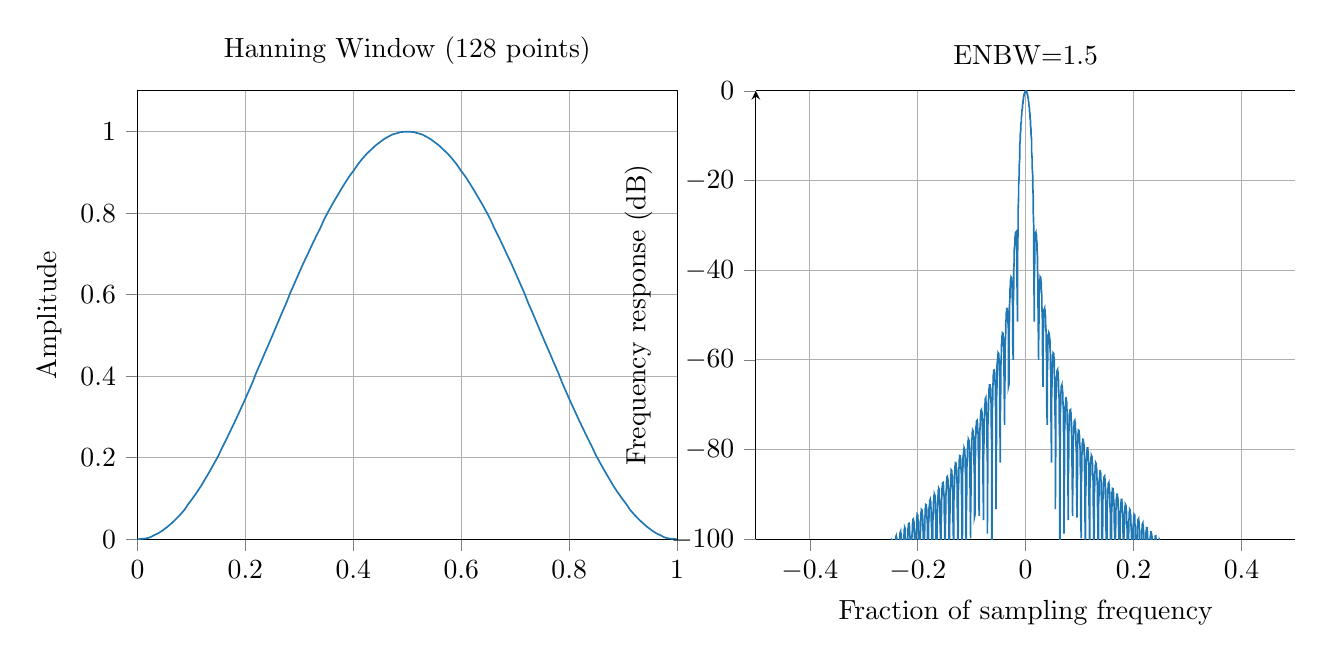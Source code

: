% This file was created by matplotlib2tikz v0.6.18.
\begin{tikzpicture}

\definecolor{color0}{rgb}{0.122,0.467,0.706}

\begin{groupplot}[group style={group size=2 by 1}]
\nextgroupplot[
tick align=outside,
tick pos=left,
title={Hanning Window (128 points)},
x grid style={white!69.02!black},
xmajorgrids,
xmin=0, xmax=1,
y grid style={white!69.02!black},
ylabel={Amplitude},
ymajorgrids,
ymin=0, ymax=1.1
]
\addplot [semithick, color0, forget plot]
table [row sep=\\]{%
0	0 \\
0.008	0.001 \\
0.016	0.002 \\
0.024	0.005 \\
0.031	0.01 \\
0.039	0.015 \\
0.047	0.022 \\
0.055	0.03 \\
0.063	0.039 \\
0.071	0.049 \\
0.079	0.06 \\
0.087	0.072 \\
0.094	0.086 \\
0.102	0.1 \\
0.11	0.115 \\
0.118	0.131 \\
0.126	0.149 \\
0.134	0.167 \\
0.142	0.186 \\
0.15	0.205 \\
0.157	0.225 \\
0.165	0.246 \\
0.173	0.268 \\
0.181	0.29 \\
0.189	0.313 \\
0.197	0.336 \\
0.205	0.36 \\
0.213	0.384 \\
0.22	0.408 \\
0.228	0.432 \\
0.236	0.457 \\
0.244	0.481 \\
0.252	0.506 \\
0.26	0.531 \\
0.268	0.556 \\
0.276	0.58 \\
0.283	0.604 \\
0.291	0.628 \\
0.299	0.652 \\
0.307	0.676 \\
0.315	0.698 \\
0.323	0.721 \\
0.331	0.743 \\
0.339	0.764 \\
0.346	0.785 \\
0.354	0.805 \\
0.362	0.824 \\
0.37	0.842 \\
0.378	0.86 \\
0.386	0.877 \\
0.394	0.893 \\
0.402	0.907 \\
0.409	0.921 \\
0.417	0.934 \\
0.425	0.946 \\
0.433	0.956 \\
0.441	0.966 \\
0.449	0.974 \\
0.457	0.982 \\
0.465	0.988 \\
0.472	0.993 \\
0.48	0.996 \\
0.488	0.999 \\
0.496	1.0 \\
0.504	1.0 \\
0.512	0.999 \\
0.52	0.996 \\
0.528	0.993 \\
0.535	0.988 \\
0.543	0.982 \\
0.551	0.974 \\
0.559	0.966 \\
0.567	0.956 \\
0.575	0.946 \\
0.583	0.934 \\
0.591	0.921 \\
0.598	0.907 \\
0.606	0.893 \\
0.614	0.877 \\
0.622	0.86 \\
0.63	0.842 \\
0.638	0.824 \\
0.646	0.805 \\
0.654	0.785 \\
0.661	0.764 \\
0.669	0.743 \\
0.677	0.721 \\
0.685	0.698 \\
0.693	0.676 \\
0.701	0.652 \\
0.709	0.628 \\
0.717	0.604 \\
0.724	0.58 \\
0.732	0.556 \\
0.74	0.531 \\
0.748	0.506 \\
0.756	0.481 \\
0.764	0.457 \\
0.772	0.432 \\
0.78	0.408 \\
0.787	0.384 \\
0.795	0.36 \\
0.803	0.336 \\
0.811	0.313 \\
0.819	0.29 \\
0.827	0.268 \\
0.835	0.246 \\
0.843	0.225 \\
0.85	0.205 \\
0.858	0.186 \\
0.866	0.167 \\
0.874	0.149 \\
0.882	0.131 \\
0.89	0.115 \\
0.898	0.1 \\
0.906	0.086 \\
0.913	0.072 \\
0.921	0.06 \\
0.929	0.049 \\
0.937	0.039 \\
0.945	0.03 \\
0.953	0.022 \\
0.961	0.015 \\
0.969	0.01 \\
0.976	0.005 \\
0.984	0.002 \\
0.992	0.001 \\
1	0 \\
};
\nextgroupplot[
axis y line=right,
tick align=outside,
tick pos=left,
title={ENBW=1.5},
x grid style={white!69.02!black},
xlabel={Fraction of sampling frequency},
xmajorgrids,
xmin=-0.5, xmax=0.5,
y grid style={white!69.02!black},
ylabel={Frequency response (dB)},
ymajorgrids,
ymin=-100, ymax=0
]
\addplot [semithick, color0, forget plot]
table [row sep=\\]{%
-0.5	-inf \\
-0.5	-162.788 \\
-0.499	-157.278 \\
-0.499	-154.656 \\
-0.498	-153.538 \\
-0.498	-153.649 \\
-0.497	-155.211 \\
-0.497	-159.458 \\
-0.496	-182.781 \\
-0.496	-158.356 \\
-0.495	-151.292 \\
-0.495	-147.12 \\
-0.494	-144.208 \\
-0.494	-142.06 \\
-0.493	-140.462 \\
-0.493	-139.305 \\
-0.492	-138.536 \\
-0.492	-138.132 \\
-0.491	-138.1 \\
-0.491	-138.477 \\
-0.49	-139.343 \\
-0.49	-140.866 \\
-0.489	-143.428 \\
-0.489	-148.155 \\
-0.488	-163.684 \\
-0.488	-150.709 \\
-0.487	-143.534 \\
-0.487	-139.644 \\
-0.486	-137.058 \\
-0.486	-135.225 \\
-0.485	-133.919 \\
-0.485	-133.03 \\
-0.484	-132.502 \\
-0.484	-132.315 \\
-0.483	-132.475 \\
-0.483	-133.017 \\
-0.482	-134.017 \\
-0.482	-135.631 \\
-0.481	-138.2 \\
-0.481	-142.684 \\
-0.48	-154.785 \\
-0.48	-147.84 \\
-0.479	-139.941 \\
-0.479	-135.931 \\
-0.479	-133.338 \\
-0.478	-131.537 \\
-0.478	-130.277 \\
-0.477	-129.437 \\
-0.477	-128.958 \\
-0.476	-128.817 \\
-0.476	-129.016 \\
-0.475	-129.586 \\
-0.475	-130.598 \\
-0.474	-132.195 \\
-0.474	-134.681 \\
-0.473	-138.881 \\
-0.473	-148.903 \\
-0.472	-146.692 \\
-0.472	-137.746 \\
-0.471	-133.519 \\
-0.471	-130.849 \\
-0.47	-129.018 \\
-0.47	-127.747 \\
-0.469	-126.905 \\
-0.469	-126.429 \\
-0.468	-126.289 \\
-0.468	-126.487 \\
-0.467	-127.048 \\
-0.467	-128.039 \\
-0.466	-129.588 \\
-0.466	-131.971 \\
-0.465	-135.901 \\
-0.465	-144.489 \\
-0.464	-146.697 \\
-0.464	-136.283 \\
-0.463	-131.779 \\
-0.463	-129.0 \\
-0.462	-127.112 \\
-0.462	-125.808 \\
-0.461	-124.945 \\
-0.461	-124.451 \\
-0.46	-124.296 \\
-0.46	-124.475 \\
-0.459	-125.013 \\
-0.459	-125.968 \\
-0.458	-127.459 \\
-0.458	-129.735 \\
-0.457	-133.418 \\
-0.457	-140.941 \\
-0.457	-147.885 \\
-0.456	-135.291 \\
-0.456	-130.456 \\
-0.455	-127.543 \\
-0.455	-125.584 \\
-0.454	-124.235 \\
-0.454	-123.339 \\
-0.453	-122.819 \\
-0.453	-122.639 \\
-0.452	-122.792 \\
-0.452	-123.299 \\
-0.451	-124.213 \\
-0.451	-125.642 \\
-0.45	-127.812 \\
-0.45	-131.269 \\
-0.449	-137.965 \\
-0.449	-150.947 \\
-0.448	-134.647 \\
-0.448	-129.418 \\
-0.447	-126.353 \\
-0.447	-124.313 \\
-0.446	-122.91 \\
-0.446	-121.975 \\
-0.445	-121.423 \\
-0.445	-121.213 \\
-0.444	-121.336 \\
-0.444	-121.807 \\
-0.443	-122.676 \\
-0.443	-124.042 \\
-0.442	-126.111 \\
-0.442	-129.361 \\
-0.441	-135.393 \\
-0.441	-159.947 \\
-0.44	-134.289 \\
-0.44	-128.593 \\
-0.439	-125.358 \\
-0.439	-123.226 \\
-0.438	-121.764 \\
-0.438	-120.786 \\
-0.437	-120.197 \\
-0.437	-119.954 \\
-0.436	-120.043 \\
-0.436	-120.477 \\
-0.436	-121.3 \\
-0.435	-122.603 \\
-0.435	-124.574 \\
-0.434	-127.636 \\
-0.434	-133.119 \\
-0.433	-156.571 \\
-0.433	-134.195 \\
-0.432	-127.936 \\
-0.432	-124.51 \\
-0.431	-122.278 \\
-0.431	-120.753 \\
-0.43	-119.726 \\
-0.43	-119.098 \\
-0.429	-118.819 \\
-0.429	-118.873 \\
-0.428	-119.268 \\
-0.428	-120.045 \\
-0.427	-121.287 \\
-0.427	-123.163 \\
-0.426	-126.053 \\
-0.426	-131.075 \\
-0.425	-146.611 \\
-0.425	-134.366 \\
-0.424	-127.42 \\
-0.424	-123.78 \\
-0.423	-121.439 \\
-0.423	-119.845 \\
-0.422	-118.768 \\
-0.422	-118.098 \\
-0.421	-117.782 \\
-0.421	-117.799 \\
-0.42	-118.155 \\
-0.42	-118.885 \\
-0.419	-120.066 \\
-0.419	-121.852 \\
-0.418	-124.584 \\
-0.418	-129.211 \\
-0.417	-141.31 \\
-0.417	-134.834 \\
-0.416	-127.026 \\
-0.416	-123.146 \\
-0.415	-120.688 \\
-0.415	-119.02 \\
-0.415	-117.889 \\
-0.414	-117.176 \\
-0.414	-116.821 \\
-0.413	-116.8 \\
-0.413	-117.116 \\
-0.412	-117.8 \\
-0.412	-118.921 \\
-0.411	-120.622 \\
-0.411	-123.207 \\
-0.41	-127.492 \\
-0.41	-137.509 \\
-0.409	-135.673 \\
-0.409	-126.744 \\
-0.408	-122.594 \\
-0.408	-120.008 \\
-0.407	-118.262 \\
-0.407	-117.075 \\
-0.406	-116.317 \\
-0.406	-115.922 \\
-0.405	-115.862 \\
-0.405	-116.138 \\
-0.404	-116.775 \\
-0.404	-117.839 \\
-0.403	-119.458 \\
-0.403	-121.907 \\
-0.402	-125.891 \\
-0.402	-134.472 \\
-0.401	-137.028 \\
-0.401	-126.57 \\
-0.4	-122.112 \\
-0.4	-119.388 \\
-0.399	-117.559 \\
-0.399	-116.314 \\
-0.398	-115.509 \\
-0.398	-115.073 \\
-0.397	-114.974 \\
-0.397	-115.208 \\
-0.396	-115.8 \\
-0.396	-116.807 \\
-0.395	-118.348 \\
-0.395	-120.67 \\
-0.394	-124.389 \\
-0.394	-131.905 \\
-0.394	-139.223 \\
-0.393	-126.505 \\
-0.393	-121.694 \\
-0.392	-118.82 \\
-0.392	-116.902 \\
-0.391	-115.595 \\
-0.391	-114.742 \\
-0.39	-114.264 \\
-0.39	-114.125 \\
-0.389	-114.319 \\
-0.389	-114.865 \\
-0.388	-115.817 \\
-0.388	-117.282 \\
-0.387	-119.486 \\
-0.387	-122.968 \\
-0.386	-129.656 \\
-0.386	-143.145 \\
-0.385	-126.554 \\
-0.385	-121.334 \\
-0.384	-118.295 \\
-0.384	-116.284 \\
-0.383	-114.913 \\
-0.383	-114.01 \\
-0.382	-113.488 \\
-0.382	-113.309 \\
-0.381	-113.462 \\
-0.381	-113.964 \\
-0.38	-114.861 \\
-0.38	-116.254 \\
-0.379	-118.347 \\
-0.379	-121.615 \\
-0.378	-127.639 \\
-0.378	-153.632 \\
-0.377	-126.729 \\
-0.377	-121.029 \\
-0.376	-117.81 \\
-0.376	-115.699 \\
-0.375	-114.261 \\
-0.375	-113.306 \\
-0.374	-112.74 \\
-0.374	-112.521 \\
-0.373	-112.633 \\
-0.373	-113.089 \\
-0.372	-113.934 \\
-0.372	-115.258 \\
-0.372	-117.246 \\
-0.371	-120.32 \\
-0.371	-125.795 \\
-0.37	-148.418 \\
-0.37	-127.052 \\
-0.369	-120.777 \\
-0.369	-117.36 \\
-0.368	-115.143 \\
-0.368	-113.634 \\
-0.367	-112.625 \\
-0.367	-112.015 \\
-0.366	-111.754 \\
-0.366	-111.825 \\
-0.365	-112.237 \\
-0.365	-113.03 \\
-0.364	-114.287 \\
-0.364	-116.176 \\
-0.363	-119.075 \\
-0.363	-124.088 \\
-0.362	-139.357 \\
-0.362	-127.555 \\
-0.361	-120.579 \\
-0.361	-116.942 \\
-0.36	-114.611 \\
-0.36	-113.028 \\
-0.359	-111.964 \\
-0.359	-111.308 \\
-0.358	-111.005 \\
-0.358	-111.035 \\
-0.357	-111.404 \\
-0.357	-112.146 \\
-0.356	-113.338 \\
-0.356	-115.134 \\
-0.355	-117.87 \\
-0.355	-122.488 \\
-0.354	-134.443 \\
-0.354	-128.291 \\
-0.353	-120.435 \\
-0.353	-116.553 \\
-0.352	-114.1 \\
-0.352	-112.44 \\
-0.351	-111.319 \\
-0.351	-110.616 \\
-0.351	-110.271 \\
-0.35	-110.259 \\
-0.35	-110.584 \\
-0.349	-111.277 \\
-0.349	-112.406 \\
-0.348	-114.114 \\
-0.348	-116.701 \\
-0.347	-120.977 \\
-0.347	-130.9 \\
-0.346	-129.35 \\
-0.346	-120.35 \\
-0.345	-116.192 \\
-0.345	-113.608 \\
-0.344	-111.867 \\
-0.344	-110.687 \\
-0.343	-109.935 \\
-0.343	-109.547 \\
-0.342	-109.494 \\
-0.342	-109.776 \\
-0.341	-110.42 \\
-0.341	-111.489 \\
-0.34	-113.112 \\
-0.34	-115.561 \\
-0.339	-119.537 \\
-0.339	-128.05 \\
-0.338	-130.894 \\
-0.338	-120.329 \\
-0.337	-115.858 \\
-0.337	-113.133 \\
-0.336	-111.306 \\
-0.336	-110.064 \\
-0.335	-109.264 \\
-0.335	-108.832 \\
-0.334	-108.738 \\
-0.334	-108.977 \\
-0.333	-109.572 \\
-0.333	-110.582 \\
-0.332	-112.125 \\
-0.332	-114.446 \\
-0.331	-118.155 \\
-0.331	-125.62 \\
-0.33	-133.272 \\
-0.33	-120.38 \\
-0.33	-115.551 \\
-0.329	-112.673 \\
-0.329	-110.755 \\
-0.328	-109.45 \\
-0.328	-108.599 \\
-0.327	-108.123 \\
-0.327	-107.987 \\
-0.326	-108.183 \\
-0.326	-108.731 \\
-0.325	-109.684 \\
-0.325	-111.15 \\
-0.324	-113.351 \\
-0.324	-116.823 \\
-0.323	-123.47 \\
-0.323	-137.449 \\
-0.322	-120.515 \\
-0.322	-115.272 \\
-0.321	-112.226 \\
-0.321	-110.212 \\
-0.32	-108.841 \\
-0.32	-107.938 \\
-0.319	-107.417 \\
-0.319	-107.239 \\
-0.318	-107.393 \\
-0.318	-107.894 \\
-0.317	-108.792 \\
-0.317	-110.183 \\
-0.316	-112.272 \\
-0.316	-115.53 \\
-0.315	-121.519 \\
-0.315	-149.17 \\
-0.314	-120.75 \\
-0.314	-115.02 \\
-0.313	-111.791 \\
-0.313	-109.676 \\
-0.312	-108.235 \\
-0.312	-107.279 \\
-0.311	-106.713 \\
-0.311	-106.492 \\
-0.31	-106.604 \\
-0.31	-107.059 \\
-0.309	-107.902 \\
-0.309	-109.223 \\
-0.309	-111.206 \\
-0.308	-114.271 \\
-0.308	-119.715 \\
-0.307	-141.574 \\
-0.307	-121.111 \\
-0.306	-114.797 \\
-0.306	-111.368 \\
-0.305	-109.144 \\
-0.305	-107.632 \\
-0.304	-106.62 \\
-0.304	-106.008 \\
-0.303	-105.745 \\
-0.303	-105.814 \\
-0.302	-106.224 \\
-0.302	-107.014 \\
-0.301	-108.266 \\
-0.301	-110.15 \\
-0.3	-113.038 \\
-0.3	-118.024 \\
-0.299	-133.021 \\
-0.299	-121.633 \\
-0.298	-114.607 \\
-0.298	-110.955 \\
-0.297	-108.616 \\
-0.297	-107.028 \\
-0.296	-105.96 \\
-0.296	-105.301 \\
-0.295	-104.994 \\
-0.295	-105.021 \\
-0.294	-105.386 \\
-0.294	-106.124 \\
-0.293	-107.311 \\
-0.293	-109.1 \\
-0.292	-111.826 \\
-0.292	-116.42 \\
-0.291	-128.219 \\
-0.291	-122.373 \\
-0.29	-114.453 \\
-0.29	-110.552 \\
-0.289	-108.09 \\
-0.289	-106.423 \\
-0.288	-105.297 \\
-0.288	-104.589 \\
-0.287	-104.239 \\
-0.287	-104.223 \\
-0.287	-104.544 \\
-0.286	-105.231 \\
-0.286	-106.355 \\
-0.285	-108.054 \\
-0.285	-110.63 \\
-0.284	-114.884 \\
-0.284	-124.702 \\
-0.283	-123.424 \\
-0.283	-114.339 \\
-0.282	-110.16 \\
-0.282	-107.565 \\
-0.281	-105.815 \\
-0.281	-104.629 \\
-0.28	-103.871 \\
-0.28	-103.478 \\
-0.279	-103.419 \\
-0.279	-103.695 \\
-0.278	-104.333 \\
-0.278	-105.395 \\
-0.277	-107.009 \\
-0.277	-109.447 \\
-0.276	-113.402 \\
-0.276	-121.838 \\
-0.275	-124.959 \\
-0.275	-114.273 \\
-0.274	-109.777 \\
-0.274	-107.039 \\
-0.273	-105.203 \\
-0.273	-103.953 \\
-0.272	-103.146 \\
-0.272	-102.708 \\
-0.271	-102.607 \\
-0.271	-102.839 \\
-0.27	-103.427 \\
-0.27	-104.43 \\
-0.269	-105.963 \\
-0.269	-108.272 \\
-0.268	-111.962 \\
-0.268	-119.365 \\
-0.267	-127.345 \\
-0.267	-114.263 \\
-0.266	-109.406 \\
-0.266	-106.512 \\
-0.266	-104.584 \\
-0.265	-103.27 \\
-0.265	-102.411 \\
-0.264	-101.927 \\
-0.264	-101.784 \\
-0.263	-101.972 \\
-0.263	-102.512 \\
-0.262	-103.457 \\
-0.262	-104.912 \\
-0.261	-107.101 \\
-0.261	-110.554 \\
-0.26	-117.15 \\
-0.26	-131.628 \\
-0.259	-114.323 \\
-0.259	-109.046 \\
-0.258	-105.983 \\
-0.258	-103.958 \\
-0.257	-102.577 \\
-0.257	-101.664 \\
-0.256	-101.135 \\
-0.256	-100.948 \\
-0.255	-101.093 \\
-0.255	-101.586 \\
-0.254	-102.474 \\
-0.254	-103.855 \\
-0.253	-105.931 \\
-0.253	-109.17 \\
-0.252	-115.115 \\
-0.252	-144.768 \\
-0.251	-114.469 \\
-0.251	-108.698 \\
-0.25	-105.451 \\
-0.25	-103.323 \\
-0.249	-101.871 \\
-0.249	-100.905 \\
-0.248	-100.329 \\
-0.248	-100.099 \\
-0.247	-100.201 \\
-0.247	-100.646 \\
-0.246	-101.479 \\
-0.246	-102.788 \\
-0.245	-104.758 \\
-0.245	-107.804 \\
-0.245	-113.21 \\
-0.244	-134.367 \\
-0.244	-114.727 \\
-0.243	-108.366 \\
-0.243	-104.915 \\
-0.242	-102.677 \\
-0.242	-101.153 \\
-0.241	-100.13 \\
-0.241	-99.507 \\
-0.24	-99.233 \\
-0.24	-99.292 \\
-0.239	-99.691 \\
-0.239	-100.469 \\
-0.238	-101.71 \\
-0.238	-103.579 \\
-0.237	-106.448 \\
-0.237	-111.4 \\
-0.236	-126.129 \\
-0.236	-115.134 \\
-0.235	-108.05 \\
-0.235	-104.374 \\
-0.234	-102.02 \\
-0.234	-100.419 \\
-0.233	-99.338 \\
-0.233	-98.667 \\
-0.232	-98.349 \\
-0.232	-98.364 \\
-0.231	-98.717 \\
-0.231	-99.443 \\
-0.23	-100.617 \\
-0.23	-102.391 \\
-0.229	-105.098 \\
-0.229	-109.66 \\
-0.228	-121.301 \\
-0.228	-115.748 \\
-0.227	-107.754 \\
-0.227	-103.828 \\
-0.226	-101.348 \\
-0.226	-99.667 \\
-0.225	-98.527 \\
-0.225	-97.806 \\
-0.224	-97.444 \\
-0.224	-97.416 \\
-0.223	-97.724 \\
-0.223	-98.398 \\
-0.223	-99.507 \\
-0.222	-101.191 \\
-0.222	-103.748 \\
-0.221	-107.972 \\
-0.221	-117.679 \\
-0.22	-116.665 \\
-0.22	-107.484 \\
-0.219	-103.276 \\
-0.219	-100.661 \\
-0.218	-98.896 \\
-0.218	-97.695 \\
-0.217	-96.924 \\
-0.217	-96.516 \\
-0.216	-96.444 \\
-0.216	-96.707 \\
-0.215	-97.33 \\
-0.215	-98.377 \\
-0.214	-99.975 \\
-0.214	-102.393 \\
-0.213	-106.319 \\
-0.213	-114.671 \\
-0.212	-118.063 \\
-0.212	-107.244 \\
-0.211	-102.716 \\
-0.211	-99.957 \\
-0.21	-98.103 \\
-0.21	-96.838 \\
-0.209	-96.015 \\
-0.209	-95.562 \\
-0.208	-95.447 \\
-0.208	-95.664 \\
-0.207	-96.237 \\
-0.207	-97.224 \\
-0.206	-98.74 \\
-0.206	-101.028 \\
-0.205	-104.69 \\
-0.205	-112.025 \\
-0.204	-120.331 \\
-0.204	-107.044 \\
-0.203	-102.15 \\
-0.203	-99.234 \\
-0.202	-97.286 \\
-0.202	-95.955 \\
-0.202	-95.08 \\
-0.201	-94.58 \\
-0.201	-94.421 \\
-0.2	-94.593 \\
-0.2	-95.117 \\
-0.199	-96.044 \\
-0.199	-97.482 \\
-0.198	-99.649 \\
-0.198	-103.074 \\
-0.197	-109.612 \\
-0.197	-124.602 \\
-0.196	-106.895 \\
-0.196	-101.576 \\
-0.195	-98.488 \\
-0.195	-96.443 \\
-0.194	-95.043 \\
-0.194	-94.113 \\
-0.193	-93.566 \\
-0.193	-93.362 \\
-0.192	-93.49 \\
-0.192	-93.965 \\
-0.191	-94.835 \\
-0.191	-96.196 \\
-0.19	-98.25 \\
-0.19	-101.462 \\
-0.189	-107.356 \\
-0.189	-139.561 \\
-0.188	-106.814 \\
-0.188	-100.994 \\
-0.187	-97.719 \\
-0.187	-95.569 \\
-0.186	-94.097 \\
-0.186	-93.111 \\
-0.185	-92.517 \\
-0.185	-92.268 \\
-0.184	-92.351 \\
-0.184	-92.778 \\
-0.183	-93.591 \\
-0.183	-94.88 \\
-0.182	-96.827 \\
-0.182	-99.844 \\
-0.181	-105.204 \\
-0.181	-125.71 \\
-0.181	-106.824 \\
-0.18	-100.404 \\
-0.18	-96.924 \\
-0.179	-94.662 \\
-0.179	-93.115 \\
-0.178	-92.072 \\
-0.178	-91.429 \\
-0.177	-91.135 \\
-0.177	-91.173 \\
-0.176	-91.552 \\
-0.176	-92.309 \\
-0.175	-93.528 \\
-0.175	-95.373 \\
-0.174	-98.214 \\
-0.174	-103.122 \\
-0.173	-117.582 \\
-0.173	-106.961 \\
-0.172	-99.808 \\
-0.172	-96.099 \\
-0.171	-93.718 \\
-0.171	-92.093 \\
-0.17	-90.99 \\
-0.17	-90.297 \\
-0.169	-89.957 \\
-0.169	-89.951 \\
-0.168	-90.282 \\
-0.168	-90.985 \\
-0.167	-92.135 \\
-0.167	-93.884 \\
-0.166	-96.561 \\
-0.166	-101.081 \\
-0.165	-112.556 \\
-0.165	-107.283 \\
-0.164	-99.204 \\
-0.164	-95.241 \\
-0.163	-92.733 \\
-0.163	-91.026 \\
-0.162	-89.862 \\
-0.162	-89.117 \\
-0.161	-88.731 \\
-0.161	-88.679 \\
-0.16	-88.963 \\
-0.16	-89.612 \\
-0.16	-90.697 \\
-0.159	-92.354 \\
-0.159	-94.88 \\
-0.158	-99.062 \\
-0.158	-108.649 \\
-0.157	-107.886 \\
-0.157	-98.596 \\
-0.156	-94.347 \\
-0.156	-91.702 \\
-0.155	-89.908 \\
-0.155	-88.68 \\
-0.154	-87.883 \\
-0.154	-87.45 \\
-0.153	-87.352 \\
-0.153	-87.589 \\
-0.152	-88.185 \\
-0.152	-89.205 \\
-0.151	-90.774 \\
-0.151	-93.16 \\
-0.15	-97.045 \\
-0.15	-105.3 \\
-0.149	-108.953 \\
-0.149	-97.986 \\
-0.148	-93.412 \\
-0.148	-90.619 \\
-0.147	-88.734 \\
-0.147	-87.44 \\
-0.146	-86.589 \\
-0.146	-86.108 \\
-0.145	-85.964 \\
-0.145	-86.153 \\
-0.144	-86.697 \\
-0.144	-87.654 \\
-0.143	-89.139 \\
-0.143	-91.393 \\
-0.142	-95.013 \\
-0.142	-102.266 \\
-0.141	-110.89 \\
-0.141	-97.378 \\
-0.14	-92.431 \\
-0.14	-89.477 \\
-0.139	-87.497 \\
-0.139	-86.134 \\
-0.138	-85.227 \\
-0.138	-84.697 \\
-0.138	-84.506 \\
-0.137	-84.648 \\
-0.137	-85.14 \\
-0.136	-86.035 \\
-0.136	-87.439 \\
-0.135	-89.57 \\
-0.135	-92.952 \\
-0.134	-99.416 \\
-0.134	-114.925 \\
-0.133	-96.778 \\
-0.133	-91.399 \\
-0.132	-88.27 \\
-0.132	-86.188 \\
-0.131	-84.753 \\
-0.131	-83.789 \\
-0.13	-83.208 \\
-0.13	-82.97 \\
-0.129	-83.064 \\
-0.129	-83.504 \\
-0.128	-84.338 \\
-0.128	-85.663 \\
-0.127	-87.678 \\
-0.127	-90.845 \\
-0.126	-96.669 \\
-0.126	-132.433 \\
-0.125	-96.196 \\
-0.125	-90.309 \\
-0.124	-86.988 \\
-0.124	-84.797 \\
-0.123	-83.287 \\
-0.123	-82.263 \\
-0.122	-81.631 \\
-0.122	-81.345 \\
-0.121	-81.39 \\
-0.121	-81.779 \\
-0.12	-82.553 \\
-0.12	-83.801 \\
-0.119	-85.706 \\
-0.119	-88.676 \\
-0.118	-93.968 \\
-0.118	-113.855 \\
-0.117	-95.65 \\
-0.117	-89.152 \\
-0.117	-85.621 \\
-0.116	-83.314 \\
-0.116	-81.724 \\
-0.115	-80.639 \\
-0.115	-79.954 \\
-0.114	-79.618 \\
-0.114	-79.614 \\
-0.113	-79.95 \\
-0.113	-80.665 \\
-0.112	-81.839 \\
-0.112	-83.638 \\
-0.111	-86.427 \\
-0.111	-91.268 \\
-0.11	-105.446 \\
-0.11	-95.166 \\
-0.109	-87.92 \\
-0.109	-84.154 \\
-0.108	-81.723 \\
-0.108	-80.05 \\
-0.107	-78.9 \\
-0.107	-78.16 \\
-0.106	-77.773 \\
-0.106	-77.719 \\
-0.105	-78.003 \\
-0.105	-78.658 \\
-0.104	-79.759 \\
-0.104	-81.456 \\
-0.103	-84.078 \\
-0.103	-88.529 \\
-0.102	-99.815 \\
-0.102	-94.791 \\
-0.101	-86.599 \\
-0.101	-82.571 \\
-0.1	-80.006 \\
-0.1	-78.246 \\
-0.099	-77.028 \\
-0.099	-76.231 \\
-0.098	-75.792 \\
-0.098	-75.687 \\
-0.097	-75.917 \\
-0.097	-76.512 \\
-0.096	-77.541 \\
-0.096	-79.141 \\
-0.096	-81.605 \\
-0.095	-85.715 \\
-0.095	-95.153 \\
-0.094	-94.608 \\
-0.094	-85.176 \\
-0.093	-80.853 \\
-0.093	-78.144 \\
-0.092	-76.289 \\
-0.092	-75.001 \\
-0.091	-74.144 \\
-0.091	-73.651 \\
-0.09	-73.493 \\
-0.09	-73.668 \\
-0.089	-74.203 \\
-0.089	-75.159 \\
-0.088	-76.664 \\
-0.088	-78.981 \\
-0.087	-82.787 \\
-0.087	-90.911 \\
-0.086	-94.788 \\
-0.086	-83.631 \\
-0.085	-78.972 \\
-0.085	-76.106 \\
-0.084	-74.152 \\
-0.084	-72.788 \\
-0.083	-71.869 \\
-0.083	-71.318 \\
-0.082	-71.105 \\
-0.082	-71.224 \\
-0.081	-71.697 \\
-0.081	-72.581 \\
-0.08	-73.992 \\
-0.08	-76.169 \\
-0.079	-79.702 \\
-0.079	-86.829 \\
-0.078	-95.733 \\
-0.078	-81.941 \\
-0.077	-76.896 \\
-0.077	-73.857 \\
-0.076	-71.796 \\
-0.076	-70.353 \\
-0.075	-69.366 \\
-0.075	-68.755 \\
-0.074	-68.484 \\
-0.074	-68.544 \\
-0.074	-68.953 \\
-0.073	-69.764 \\
-0.073	-71.081 \\
-0.072	-73.123 \\
-0.072	-76.408 \\
-0.071	-82.744 \\
-0.071	-98.742 \\
-0.07	-80.072 \\
-0.07	-74.578 \\
-0.069	-71.35 \\
-0.069	-69.172 \\
-0.068	-67.643 \\
-0.068	-66.584 \\
-0.067	-65.909 \\
-0.067	-65.575 \\
-0.066	-65.572 \\
-0.066	-65.915 \\
-0.065	-66.649 \\
-0.065	-67.872 \\
-0.064	-69.782 \\
-0.064	-72.836 \\
-0.063	-78.525 \\
-0.063	-120.274 \\
-0.062	-77.981 \\
-0.062	-71.955 \\
-0.061	-68.516 \\
-0.061	-66.211 \\
-0.06	-64.588 \\
-0.06	-63.451 \\
-0.059	-62.705 \\
-0.059	-62.304 \\
-0.058	-62.233 \\
-0.058	-62.503 \\
-0.057	-63.157 \\
-0.057	-64.283 \\
-0.056	-66.061 \\
-0.056	-68.898 \\
-0.055	-74.037 \\
-0.055	-93.26 \\
-0.054	-75.605 \\
-0.054	-68.937 \\
-0.053	-65.262 \\
-0.053	-62.816 \\
-0.053	-61.089 \\
-0.052	-59.864 \\
-0.052	-59.039 \\
-0.051	-58.561 \\
-0.051	-58.413 \\
-0.05	-58.604 \\
-0.05	-59.169 \\
-0.049	-60.192 \\
-0.049	-61.835 \\
-0.048	-64.461 \\
-0.048	-69.123 \\
-0.047	-82.914 \\
-0.047	-72.849 \\
-0.046	-65.389 \\
-0.046	-61.443 \\
-0.045	-58.838 \\
-0.045	-56.991 \\
-0.044	-55.666 \\
-0.044	-54.747 \\
-0.043	-54.181 \\
-0.043	-53.943 \\
-0.042	-54.04 \\
-0.042	-54.505 \\
-0.041	-55.412 \\
-0.041	-56.91 \\
-0.04	-59.325 \\
-0.04	-63.554 \\
-0.039	-74.499 \\
-0.039	-69.56 \\
-0.038	-61.09 \\
-0.038	-56.83 \\
-0.037	-54.037 \\
-0.037	-52.048 \\
-0.036	-50.599 \\
-0.036	-49.566 \\
-0.035	-48.887 \\
-0.035	-48.538 \\
-0.034	-48.518 \\
-0.034	-48.858 \\
-0.033	-49.626 \\
-0.033	-50.957 \\
-0.032	-53.145 \\
-0.032	-56.961 \\
-0.032	-66.025 \\
-0.031	-65.466 \\
-0.031	-55.651 \\
-0.03	-51.009 \\
-0.03	-47.984 \\
-0.029	-45.81 \\
-0.029	-44.196 \\
-0.028	-43.005 \\
-0.028	-42.171 \\
-0.027	-41.663 \\
-0.027	-41.479 \\
-0.026	-41.645 \\
-0.026	-42.222 \\
-0.025	-43.335 \\
-0.025	-45.246 \\
-0.024	-48.627 \\
-0.024	-56.26 \\
-0.023	-59.992 \\
-0.023	-48.257 \\
-0.022	-43.114 \\
-0.022	-39.761 \\
-0.021	-37.308 \\
-0.021	-35.43 \\
-0.02	-33.978 \\
-0.02	-32.876 \\
-0.019	-32.091 \\
-0.019	-31.615 \\
-0.018	-31.469 \\
-0.018	-31.707 \\
-0.017	-32.442 \\
-0.017	-33.909 \\
-0.016	-36.692 \\
-0.016	-42.992 \\
-0.015	-51.44 \\
-0.015	-36.574 \\
-0.014	-30.594 \\
-0.014	-26.576 \\
-0.013	-23.473 \\
-0.013	-20.915 \\
-0.012	-18.724 \\
-0.012	-16.804 \\
-0.011	-15.094 \\
-0.011	-13.555 \\
-0.011	-12.158 \\
-0.01	-10.884 \\
-0.01	-9.717 \\
-0.009	-8.645 \\
-0.009	-7.66 \\
-0.008	-6.753 \\
-0.008	-5.919 \\
-0.007	-5.153 \\
-0.007	-4.45 \\
-0.006	-3.807 \\
-0.006	-3.221 \\
-0.005	-2.689 \\
-0.005	-2.21 \\
-0.004	-1.781 \\
-0.004	-1.401 \\
-0.003	-1.069 \\
-0.003	-0.782 \\
-0.002	-0.542 \\
-0.002	-0.346 \\
-0.001	-0.194 \\
-0.001	-0.086 \\
-0.0	-0.022 \\
0.0	0 \\
0.001	-0.022 \\
0.001	-0.086 \\
0.002	-0.194 \\
0.002	-0.346 \\
0.003	-0.542 \\
0.003	-0.782 \\
0.004	-1.069 \\
0.004	-1.401 \\
0.005	-1.781 \\
0.005	-2.21 \\
0.006	-2.689 \\
0.006	-3.221 \\
0.007	-3.807 \\
0.007	-4.45 \\
0.008	-5.153 \\
0.008	-5.919 \\
0.009	-6.753 \\
0.009	-7.66 \\
0.01	-8.645 \\
0.01	-9.717 \\
0.011	-10.884 \\
0.011	-12.158 \\
0.011	-13.555 \\
0.012	-15.094 \\
0.012	-16.804 \\
0.013	-18.724 \\
0.013	-20.915 \\
0.014	-23.473 \\
0.014	-26.576 \\
0.015	-30.594 \\
0.015	-36.574 \\
0.016	-51.44 \\
0.016	-42.992 \\
0.017	-36.692 \\
0.017	-33.909 \\
0.018	-32.442 \\
0.018	-31.707 \\
0.019	-31.469 \\
0.019	-31.615 \\
0.02	-32.091 \\
0.02	-32.876 \\
0.021	-33.978 \\
0.021	-35.43 \\
0.022	-37.308 \\
0.022	-39.761 \\
0.023	-43.114 \\
0.023	-48.257 \\
0.024	-59.992 \\
0.024	-56.26 \\
0.025	-48.627 \\
0.025	-45.246 \\
0.026	-43.335 \\
0.026	-42.222 \\
0.027	-41.645 \\
0.027	-41.479 \\
0.028	-41.663 \\
0.028	-42.171 \\
0.029	-43.005 \\
0.029	-44.196 \\
0.03	-45.81 \\
0.03	-47.984 \\
0.031	-51.009 \\
0.031	-55.651 \\
0.032	-65.466 \\
0.032	-66.025 \\
0.032	-56.961 \\
0.033	-53.145 \\
0.033	-50.957 \\
0.034	-49.626 \\
0.034	-48.858 \\
0.035	-48.518 \\
0.035	-48.538 \\
0.036	-48.887 \\
0.036	-49.566 \\
0.037	-50.599 \\
0.037	-52.048 \\
0.038	-54.037 \\
0.038	-56.83 \\
0.039	-61.09 \\
0.039	-69.56 \\
0.04	-74.499 \\
0.04	-63.554 \\
0.041	-59.325 \\
0.041	-56.91 \\
0.042	-55.412 \\
0.042	-54.505 \\
0.043	-54.04 \\
0.043	-53.943 \\
0.044	-54.181 \\
0.044	-54.747 \\
0.045	-55.666 \\
0.045	-56.991 \\
0.046	-58.838 \\
0.046	-61.443 \\
0.047	-65.389 \\
0.047	-72.849 \\
0.048	-82.914 \\
0.048	-69.123 \\
0.049	-64.461 \\
0.049	-61.835 \\
0.05	-60.192 \\
0.05	-59.169 \\
0.051	-58.604 \\
0.051	-58.413 \\
0.052	-58.561 \\
0.052	-59.039 \\
0.053	-59.864 \\
0.053	-61.089 \\
0.053	-62.816 \\
0.054	-65.262 \\
0.054	-68.937 \\
0.055	-75.605 \\
0.055	-93.26 \\
0.056	-74.037 \\
0.056	-68.898 \\
0.057	-66.061 \\
0.057	-64.283 \\
0.058	-63.157 \\
0.058	-62.503 \\
0.059	-62.233 \\
0.059	-62.304 \\
0.06	-62.705 \\
0.06	-63.451 \\
0.061	-64.588 \\
0.061	-66.211 \\
0.062	-68.516 \\
0.062	-71.955 \\
0.063	-77.981 \\
0.063	-120.274 \\
0.064	-78.525 \\
0.064	-72.836 \\
0.065	-69.782 \\
0.065	-67.872 \\
0.066	-66.649 \\
0.066	-65.915 \\
0.067	-65.572 \\
0.067	-65.575 \\
0.068	-65.909 \\
0.068	-66.584 \\
0.069	-67.643 \\
0.069	-69.172 \\
0.07	-71.35 \\
0.07	-74.578 \\
0.071	-80.072 \\
0.071	-98.742 \\
0.072	-82.744 \\
0.072	-76.408 \\
0.073	-73.123 \\
0.073	-71.081 \\
0.074	-69.764 \\
0.074	-68.953 \\
0.074	-68.544 \\
0.075	-68.484 \\
0.075	-68.755 \\
0.076	-69.366 \\
0.076	-70.353 \\
0.077	-71.796 \\
0.077	-73.857 \\
0.078	-76.896 \\
0.078	-81.941 \\
0.079	-95.733 \\
0.079	-86.829 \\
0.08	-79.702 \\
0.08	-76.169 \\
0.081	-73.992 \\
0.081	-72.581 \\
0.082	-71.697 \\
0.082	-71.224 \\
0.083	-71.105 \\
0.083	-71.318 \\
0.084	-71.869 \\
0.084	-72.788 \\
0.085	-74.152 \\
0.085	-76.106 \\
0.086	-78.972 \\
0.086	-83.631 \\
0.087	-94.788 \\
0.087	-90.911 \\
0.088	-82.787 \\
0.088	-78.981 \\
0.089	-76.664 \\
0.089	-75.159 \\
0.09	-74.203 \\
0.09	-73.668 \\
0.091	-73.493 \\
0.091	-73.651 \\
0.092	-74.144 \\
0.092	-75.001 \\
0.093	-76.289 \\
0.093	-78.144 \\
0.094	-80.853 \\
0.094	-85.176 \\
0.095	-94.608 \\
0.095	-95.153 \\
0.096	-85.715 \\
0.096	-81.605 \\
0.096	-79.141 \\
0.097	-77.541 \\
0.097	-76.512 \\
0.098	-75.917 \\
0.098	-75.687 \\
0.099	-75.792 \\
0.099	-76.231 \\
0.1	-77.028 \\
0.1	-78.246 \\
0.101	-80.006 \\
0.101	-82.571 \\
0.102	-86.599 \\
0.102	-94.791 \\
0.103	-99.815 \\
0.103	-88.529 \\
0.104	-84.078 \\
0.104	-81.456 \\
0.105	-79.759 \\
0.105	-78.658 \\
0.106	-78.003 \\
0.106	-77.719 \\
0.107	-77.773 \\
0.107	-78.16 \\
0.108	-78.9 \\
0.108	-80.05 \\
0.109	-81.723 \\
0.109	-84.154 \\
0.11	-87.92 \\
0.11	-95.166 \\
0.111	-105.446 \\
0.111	-91.268 \\
0.112	-86.427 \\
0.112	-83.638 \\
0.113	-81.839 \\
0.113	-80.665 \\
0.114	-79.95 \\
0.114	-79.614 \\
0.115	-79.618 \\
0.115	-79.954 \\
0.116	-80.639 \\
0.116	-81.724 \\
0.117	-83.314 \\
0.117	-85.621 \\
0.117	-89.152 \\
0.118	-95.65 \\
0.118	-113.855 \\
0.119	-93.968 \\
0.119	-88.676 \\
0.12	-85.706 \\
0.12	-83.801 \\
0.121	-82.553 \\
0.121	-81.779 \\
0.122	-81.39 \\
0.122	-81.345 \\
0.123	-81.631 \\
0.123	-82.263 \\
0.124	-83.287 \\
0.124	-84.797 \\
0.125	-86.988 \\
0.125	-90.309 \\
0.126	-96.196 \\
0.126	-132.433 \\
0.127	-96.669 \\
0.127	-90.845 \\
0.128	-87.678 \\
0.128	-85.663 \\
0.129	-84.338 \\
0.129	-83.504 \\
0.13	-83.064 \\
0.13	-82.97 \\
0.131	-83.208 \\
0.131	-83.789 \\
0.132	-84.753 \\
0.132	-86.188 \\
0.133	-88.27 \\
0.133	-91.399 \\
0.134	-96.778 \\
0.134	-114.925 \\
0.135	-99.416 \\
0.135	-92.952 \\
0.136	-89.57 \\
0.136	-87.439 \\
0.137	-86.035 \\
0.137	-85.14 \\
0.138	-84.648 \\
0.138	-84.506 \\
0.138	-84.697 \\
0.139	-85.227 \\
0.139	-86.134 \\
0.14	-87.497 \\
0.14	-89.477 \\
0.141	-92.431 \\
0.141	-97.378 \\
0.142	-110.89 \\
0.142	-102.266 \\
0.143	-95.013 \\
0.143	-91.393 \\
0.144	-89.139 \\
0.144	-87.654 \\
0.145	-86.697 \\
0.145	-86.153 \\
0.146	-85.964 \\
0.146	-86.108 \\
0.147	-86.589 \\
0.147	-87.44 \\
0.148	-88.734 \\
0.148	-90.619 \\
0.149	-93.412 \\
0.149	-97.986 \\
0.15	-108.953 \\
0.15	-105.3 \\
0.151	-97.045 \\
0.151	-93.16 \\
0.152	-90.774 \\
0.152	-89.205 \\
0.153	-88.185 \\
0.153	-87.589 \\
0.154	-87.352 \\
0.154	-87.45 \\
0.155	-87.883 \\
0.155	-88.68 \\
0.156	-89.908 \\
0.156	-91.702 \\
0.157	-94.347 \\
0.157	-98.596 \\
0.158	-107.886 \\
0.158	-108.649 \\
0.159	-99.062 \\
0.159	-94.88 \\
0.16	-92.354 \\
0.16	-90.697 \\
0.16	-89.612 \\
0.161	-88.963 \\
0.161	-88.679 \\
0.162	-88.731 \\
0.162	-89.117 \\
0.163	-89.862 \\
0.163	-91.026 \\
0.164	-92.733 \\
0.164	-95.241 \\
0.165	-99.204 \\
0.165	-107.283 \\
0.166	-112.556 \\
0.166	-101.081 \\
0.167	-96.561 \\
0.167	-93.884 \\
0.168	-92.135 \\
0.168	-90.985 \\
0.169	-90.282 \\
0.169	-89.951 \\
0.17	-89.957 \\
0.17	-90.297 \\
0.171	-90.99 \\
0.171	-92.093 \\
0.172	-93.718 \\
0.172	-96.099 \\
0.173	-99.808 \\
0.173	-106.961 \\
0.174	-117.582 \\
0.174	-103.122 \\
0.175	-98.214 \\
0.175	-95.373 \\
0.176	-93.528 \\
0.176	-92.309 \\
0.177	-91.552 \\
0.177	-91.173 \\
0.178	-91.135 \\
0.178	-91.429 \\
0.179	-92.072 \\
0.179	-93.115 \\
0.18	-94.662 \\
0.18	-96.924 \\
0.181	-100.404 \\
0.181	-106.824 \\
0.181	-125.71 \\
0.182	-105.204 \\
0.182	-99.844 \\
0.183	-96.827 \\
0.183	-94.88 \\
0.184	-93.591 \\
0.184	-92.778 \\
0.185	-92.351 \\
0.185	-92.268 \\
0.186	-92.517 \\
0.186	-93.111 \\
0.187	-94.097 \\
0.187	-95.569 \\
0.188	-97.719 \\
0.188	-100.994 \\
0.189	-106.814 \\
0.189	-139.561 \\
0.19	-107.356 \\
0.19	-101.462 \\
0.191	-98.25 \\
0.191	-96.196 \\
0.192	-94.835 \\
0.192	-93.965 \\
0.193	-93.49 \\
0.193	-93.362 \\
0.194	-93.566 \\
0.194	-94.113 \\
0.195	-95.043 \\
0.195	-96.443 \\
0.196	-98.488 \\
0.196	-101.576 \\
0.197	-106.895 \\
0.197	-124.602 \\
0.198	-109.612 \\
0.198	-103.074 \\
0.199	-99.649 \\
0.199	-97.482 \\
0.2	-96.044 \\
0.2	-95.117 \\
0.201	-94.593 \\
0.201	-94.421 \\
0.202	-94.58 \\
0.202	-95.08 \\
0.202	-95.955 \\
0.203	-97.286 \\
0.203	-99.234 \\
0.204	-102.15 \\
0.204	-107.044 \\
0.205	-120.331 \\
0.205	-112.025 \\
0.206	-104.69 \\
0.206	-101.028 \\
0.207	-98.74 \\
0.207	-97.224 \\
0.208	-96.237 \\
0.208	-95.664 \\
0.209	-95.447 \\
0.209	-95.562 \\
0.21	-96.015 \\
0.21	-96.838 \\
0.211	-98.103 \\
0.211	-99.957 \\
0.212	-102.716 \\
0.212	-107.244 \\
0.213	-118.063 \\
0.213	-114.671 \\
0.214	-106.319 \\
0.214	-102.393 \\
0.215	-99.975 \\
0.215	-98.377 \\
0.216	-97.33 \\
0.216	-96.707 \\
0.217	-96.444 \\
0.217	-96.516 \\
0.218	-96.924 \\
0.218	-97.695 \\
0.219	-98.896 \\
0.219	-100.661 \\
0.22	-103.276 \\
0.22	-107.484 \\
0.221	-116.665 \\
0.221	-117.679 \\
0.222	-107.972 \\
0.222	-103.748 \\
0.223	-101.191 \\
0.223	-99.507 \\
0.223	-98.398 \\
0.224	-97.724 \\
0.224	-97.416 \\
0.225	-97.444 \\
0.225	-97.806 \\
0.226	-98.527 \\
0.226	-99.667 \\
0.227	-101.348 \\
0.227	-103.828 \\
0.228	-107.754 \\
0.228	-115.748 \\
0.229	-121.301 \\
0.229	-109.66 \\
0.23	-105.098 \\
0.23	-102.391 \\
0.231	-100.617 \\
0.231	-99.443 \\
0.232	-98.717 \\
0.232	-98.364 \\
0.233	-98.349 \\
0.233	-98.667 \\
0.234	-99.338 \\
0.234	-100.419 \\
0.235	-102.02 \\
0.235	-104.374 \\
0.236	-108.05 \\
0.236	-115.134 \\
0.237	-126.129 \\
0.237	-111.4 \\
0.238	-106.448 \\
0.238	-103.579 \\
0.239	-101.71 \\
0.239	-100.469 \\
0.24	-99.691 \\
0.24	-99.292 \\
0.241	-99.233 \\
0.241	-99.507 \\
0.242	-100.13 \\
0.242	-101.153 \\
0.243	-102.677 \\
0.243	-104.915 \\
0.244	-108.366 \\
0.244	-114.727 \\
0.245	-134.367 \\
0.245	-113.21 \\
0.245	-107.804 \\
0.246	-104.758 \\
0.246	-102.788 \\
0.247	-101.479 \\
0.247	-100.646 \\
0.248	-100.201 \\
0.248	-100.099 \\
0.249	-100.329 \\
0.249	-100.905 \\
0.25	-101.871 \\
0.25	-103.323 \\
0.251	-105.451 \\
0.251	-108.698 \\
0.252	-114.469 \\
0.252	-144.768 \\
0.253	-115.115 \\
0.253	-109.17 \\
0.254	-105.931 \\
0.254	-103.855 \\
0.255	-102.474 \\
0.255	-101.586 \\
0.256	-101.093 \\
0.256	-100.948 \\
0.257	-101.135 \\
0.257	-101.664 \\
0.258	-102.577 \\
0.258	-103.958 \\
0.259	-105.983 \\
0.259	-109.046 \\
0.26	-114.323 \\
0.26	-131.628 \\
0.261	-117.15 \\
0.261	-110.554 \\
0.262	-107.101 \\
0.262	-104.912 \\
0.263	-103.457 \\
0.263	-102.512 \\
0.264	-101.972 \\
0.264	-101.784 \\
0.265	-101.927 \\
0.265	-102.411 \\
0.266	-103.27 \\
0.266	-104.584 \\
0.266	-106.512 \\
0.267	-109.406 \\
0.267	-114.263 \\
0.268	-127.345 \\
0.268	-119.365 \\
0.269	-111.962 \\
0.269	-108.272 \\
0.27	-105.963 \\
0.27	-104.43 \\
0.271	-103.427 \\
0.271	-102.839 \\
0.272	-102.607 \\
0.272	-102.708 \\
0.273	-103.146 \\
0.273	-103.953 \\
0.274	-105.203 \\
0.274	-107.039 \\
0.275	-109.777 \\
0.275	-114.273 \\
0.276	-124.959 \\
0.276	-121.838 \\
0.277	-113.402 \\
0.277	-109.447 \\
0.278	-107.009 \\
0.278	-105.395 \\
0.279	-104.333 \\
0.279	-103.695 \\
0.28	-103.419 \\
0.28	-103.478 \\
0.281	-103.871 \\
0.281	-104.629 \\
0.282	-105.815 \\
0.282	-107.565 \\
0.283	-110.16 \\
0.283	-114.339 \\
0.284	-123.424 \\
0.284	-124.702 \\
0.285	-114.884 \\
0.285	-110.63 \\
0.286	-108.054 \\
0.286	-106.355 \\
0.287	-105.231 \\
0.287	-104.544 \\
0.287	-104.223 \\
0.288	-104.239 \\
0.288	-104.589 \\
0.289	-105.297 \\
0.289	-106.423 \\
0.29	-108.09 \\
0.29	-110.552 \\
0.291	-114.453 \\
0.291	-122.373 \\
0.292	-128.219 \\
0.292	-116.42 \\
0.293	-111.826 \\
0.293	-109.1 \\
0.294	-107.311 \\
0.294	-106.124 \\
0.295	-105.386 \\
0.295	-105.021 \\
0.296	-104.994 \\
0.296	-105.301 \\
0.297	-105.96 \\
0.297	-107.028 \\
0.298	-108.616 \\
0.298	-110.955 \\
0.299	-114.607 \\
0.299	-121.633 \\
0.3	-133.021 \\
0.3	-118.024 \\
0.301	-113.038 \\
0.301	-110.15 \\
0.302	-108.266 \\
0.302	-107.014 \\
0.303	-106.224 \\
0.303	-105.814 \\
0.304	-105.745 \\
0.304	-106.008 \\
0.305	-106.62 \\
0.305	-107.632 \\
0.306	-109.144 \\
0.306	-111.368 \\
0.307	-114.797 \\
0.307	-121.111 \\
0.308	-141.574 \\
0.308	-119.715 \\
0.309	-114.271 \\
0.309	-111.206 \\
0.309	-109.223 \\
0.31	-107.902 \\
0.31	-107.059 \\
0.311	-106.604 \\
0.311	-106.492 \\
0.312	-106.713 \\
0.312	-107.279 \\
0.313	-108.235 \\
0.313	-109.676 \\
0.314	-111.791 \\
0.314	-115.02 \\
0.315	-120.75 \\
0.315	-149.17 \\
0.316	-121.519 \\
0.316	-115.53 \\
0.317	-112.272 \\
0.317	-110.183 \\
0.318	-108.792 \\
0.318	-107.894 \\
0.319	-107.393 \\
0.319	-107.239 \\
0.32	-107.417 \\
0.32	-107.938 \\
0.321	-108.841 \\
0.321	-110.212 \\
0.322	-112.226 \\
0.322	-115.272 \\
0.323	-120.515 \\
0.323	-137.449 \\
0.324	-123.47 \\
0.324	-116.823 \\
0.325	-113.351 \\
0.325	-111.15 \\
0.326	-109.684 \\
0.326	-108.731 \\
0.327	-108.183 \\
0.327	-107.987 \\
0.328	-108.123 \\
0.328	-108.599 \\
0.329	-109.45 \\
0.329	-110.755 \\
0.33	-112.673 \\
0.33	-115.551 \\
0.33	-120.38 \\
0.331	-133.272 \\
0.331	-125.62 \\
0.332	-118.155 \\
0.332	-114.446 \\
0.333	-112.125 \\
0.333	-110.582 \\
0.334	-109.572 \\
0.334	-108.977 \\
0.335	-108.738 \\
0.335	-108.832 \\
0.336	-109.264 \\
0.336	-110.064 \\
0.337	-111.306 \\
0.337	-113.133 \\
0.338	-115.858 \\
0.338	-120.329 \\
0.339	-130.894 \\
0.339	-128.05 \\
0.34	-119.537 \\
0.34	-115.561 \\
0.341	-113.112 \\
0.341	-111.489 \\
0.342	-110.42 \\
0.342	-109.776 \\
0.343	-109.494 \\
0.343	-109.547 \\
0.344	-109.935 \\
0.344	-110.687 \\
0.345	-111.867 \\
0.345	-113.608 \\
0.346	-116.192 \\
0.346	-120.35 \\
0.347	-129.35 \\
0.347	-130.9 \\
0.348	-120.977 \\
0.348	-116.701 \\
0.349	-114.114 \\
0.349	-112.406 \\
0.35	-111.277 \\
0.35	-110.584 \\
0.351	-110.259 \\
0.351	-110.271 \\
0.351	-110.616 \\
0.352	-111.319 \\
0.352	-112.44 \\
0.353	-114.1 \\
0.353	-116.553 \\
0.354	-120.435 \\
0.354	-128.291 \\
0.355	-134.443 \\
0.355	-122.488 \\
0.356	-117.87 \\
0.356	-115.134 \\
0.357	-113.338 \\
0.357	-112.146 \\
0.358	-111.404 \\
0.358	-111.035 \\
0.359	-111.005 \\
0.359	-111.308 \\
0.36	-111.964 \\
0.36	-113.028 \\
0.361	-114.611 \\
0.361	-116.942 \\
0.362	-120.579 \\
0.362	-127.555 \\
0.363	-139.357 \\
0.363	-124.088 \\
0.364	-119.075 \\
0.364	-116.176 \\
0.365	-114.287 \\
0.365	-113.03 \\
0.366	-112.237 \\
0.366	-111.825 \\
0.367	-111.754 \\
0.367	-112.015 \\
0.368	-112.625 \\
0.368	-113.634 \\
0.369	-115.143 \\
0.369	-117.36 \\
0.37	-120.777 \\
0.37	-127.052 \\
0.371	-148.418 \\
0.371	-125.795 \\
0.372	-120.32 \\
0.372	-117.246 \\
0.372	-115.258 \\
0.373	-113.934 \\
0.373	-113.089 \\
0.374	-112.633 \\
0.374	-112.521 \\
0.375	-112.74 \\
0.375	-113.306 \\
0.376	-114.261 \\
0.376	-115.699 \\
0.377	-117.81 \\
0.377	-121.029 \\
0.378	-126.729 \\
0.378	-153.632 \\
0.379	-127.639 \\
0.379	-121.615 \\
0.38	-118.347 \\
0.38	-116.254 \\
0.381	-114.861 \\
0.381	-113.964 \\
0.382	-113.462 \\
0.382	-113.309 \\
0.383	-113.488 \\
0.383	-114.01 \\
0.384	-114.913 \\
0.384	-116.284 \\
0.385	-118.295 \\
0.385	-121.334 \\
0.386	-126.554 \\
0.386	-143.145 \\
0.387	-129.656 \\
0.387	-122.968 \\
0.388	-119.486 \\
0.388	-117.282 \\
0.389	-115.817 \\
0.389	-114.865 \\
0.39	-114.319 \\
0.39	-114.125 \\
0.391	-114.264 \\
0.391	-114.742 \\
0.392	-115.595 \\
0.392	-116.902 \\
0.393	-118.82 \\
0.393	-121.694 \\
0.394	-126.505 \\
0.394	-139.223 \\
0.394	-131.905 \\
0.395	-124.389 \\
0.395	-120.67 \\
0.396	-118.348 \\
0.396	-116.807 \\
0.397	-115.8 \\
0.397	-115.208 \\
0.398	-114.974 \\
0.398	-115.073 \\
0.399	-115.509 \\
0.399	-116.314 \\
0.4	-117.559 \\
0.4	-119.388 \\
0.401	-122.112 \\
0.401	-126.57 \\
0.402	-137.028 \\
0.402	-134.472 \\
0.403	-125.891 \\
0.403	-121.907 \\
0.404	-119.458 \\
0.404	-117.839 \\
0.405	-116.775 \\
0.405	-116.138 \\
0.406	-115.862 \\
0.406	-115.922 \\
0.407	-116.317 \\
0.407	-117.075 \\
0.408	-118.262 \\
0.408	-120.008 \\
0.409	-122.594 \\
0.409	-126.744 \\
0.41	-135.673 \\
0.41	-137.509 \\
0.411	-127.492 \\
0.411	-123.207 \\
0.412	-120.622 \\
0.412	-118.921 \\
0.413	-117.8 \\
0.413	-117.116 \\
0.414	-116.8 \\
0.414	-116.821 \\
0.415	-117.176 \\
0.415	-117.889 \\
0.415	-119.02 \\
0.416	-120.688 \\
0.416	-123.146 \\
0.417	-127.026 \\
0.417	-134.834 \\
0.418	-141.31 \\
0.418	-129.211 \\
0.419	-124.584 \\
0.419	-121.852 \\
0.42	-120.066 \\
0.42	-118.885 \\
0.421	-118.155 \\
0.421	-117.799 \\
0.422	-117.782 \\
0.422	-118.098 \\
0.423	-118.768 \\
0.423	-119.845 \\
0.424	-121.439 \\
0.424	-123.78 \\
0.425	-127.42 \\
0.425	-134.366 \\
0.426	-146.611 \\
0.426	-131.075 \\
0.427	-126.053 \\
0.427	-123.163 \\
0.428	-121.287 \\
0.428	-120.045 \\
0.429	-119.268 \\
0.429	-118.873 \\
0.43	-118.819 \\
0.43	-119.098 \\
0.431	-119.726 \\
0.431	-120.753 \\
0.432	-122.278 \\
0.432	-124.51 \\
0.433	-127.936 \\
0.433	-134.195 \\
0.434	-156.571 \\
0.434	-133.119 \\
0.435	-127.636 \\
0.435	-124.574 \\
0.436	-122.603 \\
0.436	-121.3 \\
0.436	-120.477 \\
0.437	-120.043 \\
0.437	-119.954 \\
0.438	-120.197 \\
0.438	-120.786 \\
0.439	-121.764 \\
0.439	-123.226 \\
0.44	-125.358 \\
0.44	-128.593 \\
0.441	-134.289 \\
0.441	-159.947 \\
0.442	-135.393 \\
0.442	-129.361 \\
0.443	-126.111 \\
0.443	-124.042 \\
0.444	-122.676 \\
0.444	-121.807 \\
0.445	-121.336 \\
0.445	-121.213 \\
0.446	-121.423 \\
0.446	-121.975 \\
0.447	-122.91 \\
0.447	-124.313 \\
0.448	-126.353 \\
0.448	-129.418 \\
0.449	-134.647 \\
0.449	-150.947 \\
0.45	-137.965 \\
0.45	-131.269 \\
0.451	-127.812 \\
0.451	-125.642 \\
0.452	-124.213 \\
0.452	-123.299 \\
0.453	-122.792 \\
0.453	-122.639 \\
0.454	-122.819 \\
0.454	-123.339 \\
0.455	-124.235 \\
0.455	-125.584 \\
0.456	-127.543 \\
0.456	-130.456 \\
0.457	-135.291 \\
0.457	-147.885 \\
0.457	-140.941 \\
0.458	-133.418 \\
0.458	-129.735 \\
0.459	-127.459 \\
0.459	-125.968 \\
0.46	-125.013 \\
0.46	-124.475 \\
0.461	-124.296 \\
0.461	-124.451 \\
0.462	-124.945 \\
0.462	-125.808 \\
0.463	-127.112 \\
0.463	-129.0 \\
0.464	-131.779 \\
0.464	-136.283 \\
0.465	-146.697 \\
0.465	-144.489 \\
0.466	-135.901 \\
0.466	-131.971 \\
0.467	-129.588 \\
0.467	-128.039 \\
0.468	-127.048 \\
0.468	-126.487 \\
0.469	-126.289 \\
0.469	-126.429 \\
0.47	-126.905 \\
0.47	-127.747 \\
0.471	-129.018 \\
0.471	-130.849 \\
0.472	-133.519 \\
0.472	-137.746 \\
0.473	-146.692 \\
0.473	-148.903 \\
0.474	-138.881 \\
0.474	-134.681 \\
0.475	-132.195 \\
0.475	-130.598 \\
0.476	-129.586 \\
0.476	-129.016 \\
0.477	-128.817 \\
0.477	-128.958 \\
0.478	-129.437 \\
0.478	-130.277 \\
0.479	-131.537 \\
0.479	-133.338 \\
0.479	-135.931 \\
0.48	-139.941 \\
0.48	-147.84 \\
0.481	-154.785 \\
0.481	-142.684 \\
0.482	-138.2 \\
0.482	-135.631 \\
0.483	-134.017 \\
0.483	-133.017 \\
0.484	-132.475 \\
0.484	-132.315 \\
0.485	-132.502 \\
0.485	-133.03 \\
0.486	-133.919 \\
0.486	-135.225 \\
0.487	-137.058 \\
0.487	-139.644 \\
0.488	-143.534 \\
0.488	-150.709 \\
0.489	-163.684 \\
0.489	-148.155 \\
0.49	-143.428 \\
0.49	-140.866 \\
0.491	-139.343 \\
0.491	-138.477 \\
0.492	-138.1 \\
0.492	-138.132 \\
0.493	-138.536 \\
0.493	-139.305 \\
0.494	-140.462 \\
0.494	-142.06 \\
0.495	-144.208 \\
0.495	-147.12 \\
0.496	-151.292 \\
0.496	-158.356 \\
0.497	-182.781 \\
0.497	-159.458 \\
0.498	-155.211 \\
0.498	-153.649 \\
0.499	-153.538 \\
0.499	-154.656 \\
0.5	-157.278 \\
0.5	-162.788 \\
};
\end{groupplot}

\end{tikzpicture}